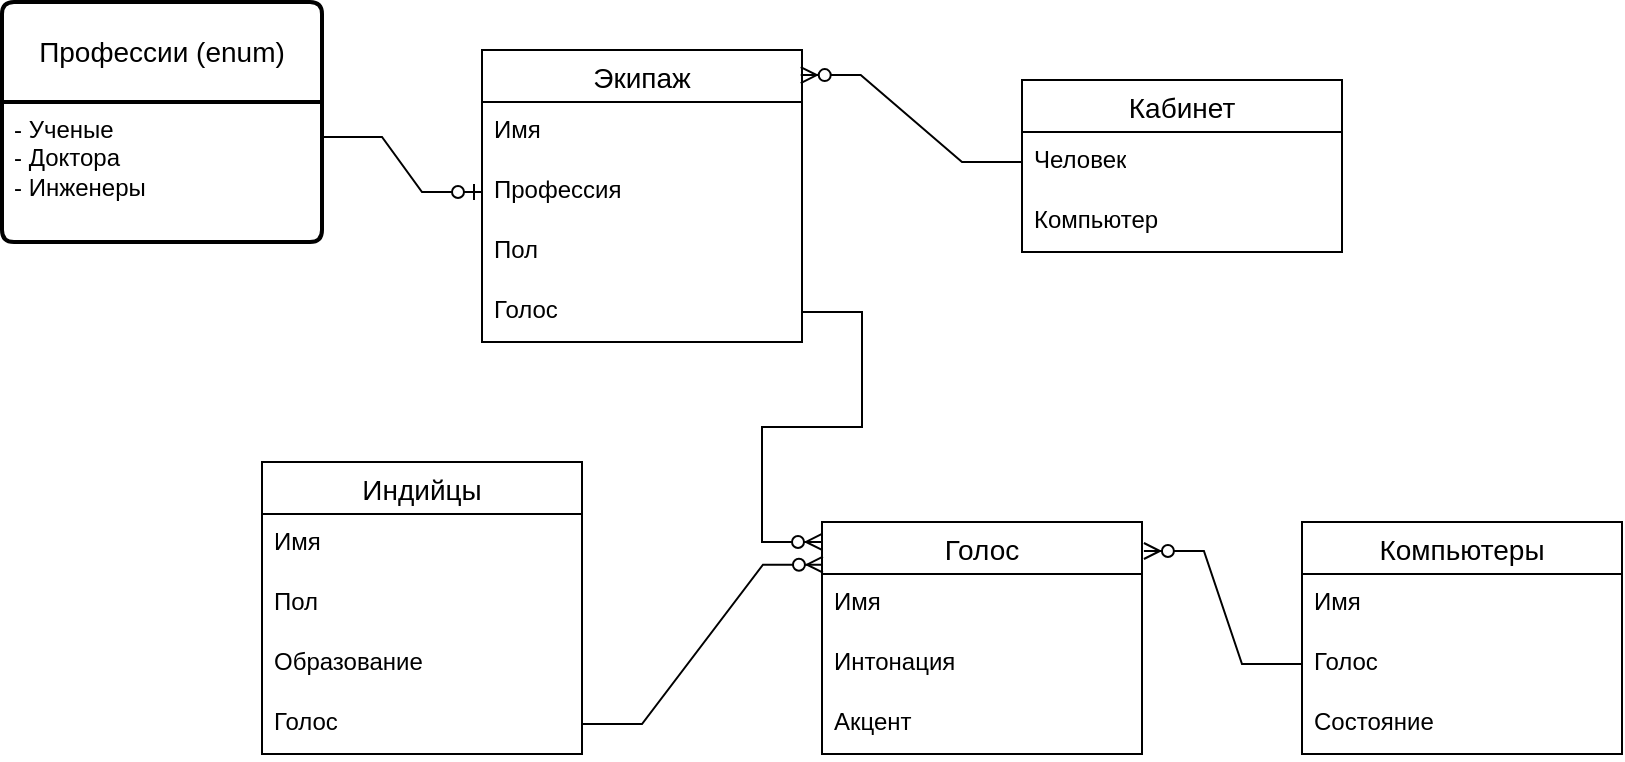 <mxfile version="24.0.7" type="github">
  <diagram name="Страница — 1" id="2O8APV1M-SB8_SZYfn7B">
    <mxGraphModel dx="954" dy="606" grid="1" gridSize="10" guides="1" tooltips="1" connect="1" arrows="1" fold="1" page="1" pageScale="1" pageWidth="827" pageHeight="1169" math="0" shadow="0">
      <root>
        <mxCell id="0" />
        <mxCell id="1" parent="0" />
        <mxCell id="cdHEONepiKuQJV_7Y66n-24" value="Экипаж" style="swimlane;fontStyle=0;childLayout=stackLayout;horizontal=1;startSize=26;horizontalStack=0;resizeParent=1;resizeParentMax=0;resizeLast=0;collapsible=1;marginBottom=0;align=center;fontSize=14;" parent="1" vertex="1">
          <mxGeometry x="290" y="184" width="160" height="146" as="geometry" />
        </mxCell>
        <mxCell id="cdHEONepiKuQJV_7Y66n-45" value="Имя" style="text;strokeColor=none;fillColor=none;spacingLeft=4;spacingRight=4;overflow=hidden;rotatable=0;points=[[0,0.5],[1,0.5]];portConstraint=eastwest;fontSize=12;whiteSpace=wrap;html=1;" parent="cdHEONepiKuQJV_7Y66n-24" vertex="1">
          <mxGeometry y="26" width="160" height="30" as="geometry" />
        </mxCell>
        <mxCell id="cdHEONepiKuQJV_7Y66n-25" value="Профессия" style="text;strokeColor=none;fillColor=none;spacingLeft=4;spacingRight=4;overflow=hidden;rotatable=0;points=[[0,0.5],[1,0.5]];portConstraint=eastwest;fontSize=12;whiteSpace=wrap;html=1;" parent="cdHEONepiKuQJV_7Y66n-24" vertex="1">
          <mxGeometry y="56" width="160" height="30" as="geometry" />
        </mxCell>
        <mxCell id="cdHEONepiKuQJV_7Y66n-27" value="Пол" style="text;strokeColor=none;fillColor=none;spacingLeft=4;spacingRight=4;overflow=hidden;rotatable=0;points=[[0,0.5],[1,0.5]];portConstraint=eastwest;fontSize=12;whiteSpace=wrap;html=1;" parent="cdHEONepiKuQJV_7Y66n-24" vertex="1">
          <mxGeometry y="86" width="160" height="30" as="geometry" />
        </mxCell>
        <mxCell id="cdHEONepiKuQJV_7Y66n-46" value="Голос" style="text;strokeColor=none;fillColor=none;spacingLeft=4;spacingRight=4;overflow=hidden;rotatable=0;points=[[0,0.5],[1,0.5]];portConstraint=eastwest;fontSize=12;whiteSpace=wrap;html=1;" parent="cdHEONepiKuQJV_7Y66n-24" vertex="1">
          <mxGeometry y="116" width="160" height="30" as="geometry" />
        </mxCell>
        <mxCell id="cdHEONepiKuQJV_7Y66n-29" value="Компьютеры" style="swimlane;fontStyle=0;childLayout=stackLayout;horizontal=1;startSize=26;horizontalStack=0;resizeParent=1;resizeParentMax=0;resizeLast=0;collapsible=1;marginBottom=0;align=center;fontSize=14;" parent="1" vertex="1">
          <mxGeometry x="700" y="420" width="160" height="116" as="geometry" />
        </mxCell>
        <mxCell id="cdHEONepiKuQJV_7Y66n-30" value="Имя" style="text;strokeColor=none;fillColor=none;spacingLeft=4;spacingRight=4;overflow=hidden;rotatable=0;points=[[0,0.5],[1,0.5]];portConstraint=eastwest;fontSize=12;whiteSpace=wrap;html=1;" parent="cdHEONepiKuQJV_7Y66n-29" vertex="1">
          <mxGeometry y="26" width="160" height="30" as="geometry" />
        </mxCell>
        <mxCell id="cdHEONepiKuQJV_7Y66n-48" value="Голос" style="text;strokeColor=none;fillColor=none;spacingLeft=4;spacingRight=4;overflow=hidden;rotatable=0;points=[[0,0.5],[1,0.5]];portConstraint=eastwest;fontSize=12;whiteSpace=wrap;html=1;" parent="cdHEONepiKuQJV_7Y66n-29" vertex="1">
          <mxGeometry y="56" width="160" height="30" as="geometry" />
        </mxCell>
        <mxCell id="cdHEONepiKuQJV_7Y66n-76" value="Состояние" style="text;strokeColor=none;fillColor=none;spacingLeft=4;spacingRight=4;overflow=hidden;rotatable=0;points=[[0,0.5],[1,0.5]];portConstraint=eastwest;fontSize=12;whiteSpace=wrap;html=1;" parent="cdHEONepiKuQJV_7Y66n-29" vertex="1">
          <mxGeometry y="86" width="160" height="30" as="geometry" />
        </mxCell>
        <mxCell id="cdHEONepiKuQJV_7Y66n-33" value="Голос" style="swimlane;fontStyle=0;childLayout=stackLayout;horizontal=1;startSize=26;horizontalStack=0;resizeParent=1;resizeParentMax=0;resizeLast=0;collapsible=1;marginBottom=0;align=center;fontSize=14;" parent="1" vertex="1">
          <mxGeometry x="460" y="420" width="160" height="116" as="geometry" />
        </mxCell>
        <mxCell id="cdHEONepiKuQJV_7Y66n-34" value="Имя" style="text;strokeColor=none;fillColor=none;spacingLeft=4;spacingRight=4;overflow=hidden;rotatable=0;points=[[0,0.5],[1,0.5]];portConstraint=eastwest;fontSize=12;whiteSpace=wrap;html=1;" parent="cdHEONepiKuQJV_7Y66n-33" vertex="1">
          <mxGeometry y="26" width="160" height="30" as="geometry" />
        </mxCell>
        <mxCell id="G3LbBPNWHZHcYsnpUkoZ-2" value="Интонация" style="text;strokeColor=none;fillColor=none;spacingLeft=4;spacingRight=4;overflow=hidden;rotatable=0;points=[[0,0.5],[1,0.5]];portConstraint=eastwest;fontSize=12;whiteSpace=wrap;html=1;" vertex="1" parent="cdHEONepiKuQJV_7Y66n-33">
          <mxGeometry y="56" width="160" height="30" as="geometry" />
        </mxCell>
        <mxCell id="cdHEONepiKuQJV_7Y66n-35" value="Акцент" style="text;strokeColor=none;fillColor=none;spacingLeft=4;spacingRight=4;overflow=hidden;rotatable=0;points=[[0,0.5],[1,0.5]];portConstraint=eastwest;fontSize=12;whiteSpace=wrap;html=1;" parent="cdHEONepiKuQJV_7Y66n-33" vertex="1">
          <mxGeometry y="86" width="160" height="30" as="geometry" />
        </mxCell>
        <mxCell id="cdHEONepiKuQJV_7Y66n-39" value="Индийцы" style="swimlane;fontStyle=0;childLayout=stackLayout;horizontal=1;startSize=26;horizontalStack=0;resizeParent=1;resizeParentMax=0;resizeLast=0;collapsible=1;marginBottom=0;align=center;fontSize=14;" parent="1" vertex="1">
          <mxGeometry x="180" y="390" width="160" height="146" as="geometry" />
        </mxCell>
        <mxCell id="cdHEONepiKuQJV_7Y66n-75" value="Имя" style="text;strokeColor=none;fillColor=none;spacingLeft=4;spacingRight=4;overflow=hidden;rotatable=0;points=[[0,0.5],[1,0.5]];portConstraint=eastwest;fontSize=12;whiteSpace=wrap;html=1;" parent="cdHEONepiKuQJV_7Y66n-39" vertex="1">
          <mxGeometry y="26" width="160" height="30" as="geometry" />
        </mxCell>
        <mxCell id="cdHEONepiKuQJV_7Y66n-74" value="Пол" style="text;strokeColor=none;fillColor=none;spacingLeft=4;spacingRight=4;overflow=hidden;rotatable=0;points=[[0,0.5],[1,0.5]];portConstraint=eastwest;fontSize=12;whiteSpace=wrap;html=1;" parent="cdHEONepiKuQJV_7Y66n-39" vertex="1">
          <mxGeometry y="56" width="160" height="30" as="geometry" />
        </mxCell>
        <mxCell id="cdHEONepiKuQJV_7Y66n-40" value="Образование" style="text;strokeColor=none;fillColor=none;spacingLeft=4;spacingRight=4;overflow=hidden;rotatable=0;points=[[0,0.5],[1,0.5]];portConstraint=eastwest;fontSize=12;whiteSpace=wrap;html=1;" parent="cdHEONepiKuQJV_7Y66n-39" vertex="1">
          <mxGeometry y="86" width="160" height="30" as="geometry" />
        </mxCell>
        <mxCell id="cdHEONepiKuQJV_7Y66n-63" value="Голос" style="text;strokeColor=none;fillColor=none;spacingLeft=4;spacingRight=4;overflow=hidden;rotatable=0;points=[[0,0.5],[1,0.5]];portConstraint=eastwest;fontSize=12;whiteSpace=wrap;html=1;" parent="cdHEONepiKuQJV_7Y66n-39" vertex="1">
          <mxGeometry y="116" width="160" height="30" as="geometry" />
        </mxCell>
        <mxCell id="cdHEONepiKuQJV_7Y66n-59" value="" style="edgeStyle=entityRelationEdgeStyle;fontSize=12;html=1;endArrow=ERzeroToMany;endFill=1;rounded=0;exitX=1;exitY=0.5;exitDx=0;exitDy=0;entryX=0;entryY=0.086;entryDx=0;entryDy=0;entryPerimeter=0;" parent="1" source="cdHEONepiKuQJV_7Y66n-46" target="cdHEONepiKuQJV_7Y66n-33" edge="1">
          <mxGeometry width="100" height="100" relative="1" as="geometry">
            <mxPoint x="460" y="290.5" as="sourcePoint" />
            <mxPoint x="450" y="450" as="targetPoint" />
            <Array as="points">
              <mxPoint x="420" y="390" />
            </Array>
          </mxGeometry>
        </mxCell>
        <mxCell id="cdHEONepiKuQJV_7Y66n-60" value="Профессии (enum)" style="swimlane;childLayout=stackLayout;horizontal=1;startSize=50;horizontalStack=0;rounded=1;fontSize=14;fontStyle=0;strokeWidth=2;resizeParent=0;resizeLast=1;shadow=0;dashed=0;align=center;arcSize=4;whiteSpace=wrap;html=1;" parent="1" vertex="1">
          <mxGeometry x="50" y="160" width="160" height="120" as="geometry" />
        </mxCell>
        <mxCell id="cdHEONepiKuQJV_7Y66n-61" value="- Ученые&lt;br&gt;- Доктора&lt;br&gt;- Инженеры&amp;nbsp;" style="align=left;strokeColor=none;fillColor=none;spacingLeft=4;fontSize=12;verticalAlign=top;resizable=0;rotatable=0;part=1;html=1;" parent="cdHEONepiKuQJV_7Y66n-60" vertex="1">
          <mxGeometry y="50" width="160" height="70" as="geometry" />
        </mxCell>
        <mxCell id="cdHEONepiKuQJV_7Y66n-62" value="" style="edgeStyle=entityRelationEdgeStyle;fontSize=12;html=1;endArrow=ERzeroToOne;endFill=1;rounded=0;entryX=0;entryY=0.5;entryDx=0;entryDy=0;exitX=1;exitY=0.25;exitDx=0;exitDy=0;" parent="1" source="cdHEONepiKuQJV_7Y66n-61" target="cdHEONepiKuQJV_7Y66n-25" edge="1">
          <mxGeometry width="100" height="100" relative="1" as="geometry">
            <mxPoint x="190" y="310" as="sourcePoint" />
            <mxPoint x="290" y="210" as="targetPoint" />
          </mxGeometry>
        </mxCell>
        <mxCell id="cdHEONepiKuQJV_7Y66n-64" value="" style="edgeStyle=entityRelationEdgeStyle;fontSize=12;html=1;endArrow=ERzeroToMany;endFill=1;rounded=0;exitX=1;exitY=0.5;exitDx=0;exitDy=0;entryX=0.003;entryY=0.184;entryDx=0;entryDy=0;entryPerimeter=0;" parent="1" source="cdHEONepiKuQJV_7Y66n-63" target="cdHEONepiKuQJV_7Y66n-33" edge="1">
          <mxGeometry width="100" height="100" relative="1" as="geometry">
            <mxPoint x="360" y="516.9" as="sourcePoint" />
            <mxPoint x="460.0" y="469.106" as="targetPoint" />
            <Array as="points">
              <mxPoint x="320.52" y="435.85" />
            </Array>
          </mxGeometry>
        </mxCell>
        <mxCell id="cdHEONepiKuQJV_7Y66n-77" value="Кабинет" style="swimlane;fontStyle=0;childLayout=stackLayout;horizontal=1;startSize=26;horizontalStack=0;resizeParent=1;resizeParentMax=0;resizeLast=0;collapsible=1;marginBottom=0;align=center;fontSize=14;" parent="1" vertex="1">
          <mxGeometry x="560" y="199" width="160" height="86" as="geometry" />
        </mxCell>
        <mxCell id="cdHEONepiKuQJV_7Y66n-78" value="Человек" style="text;strokeColor=none;fillColor=none;spacingLeft=4;spacingRight=4;overflow=hidden;rotatable=0;points=[[0,0.5],[1,0.5]];portConstraint=eastwest;fontSize=12;whiteSpace=wrap;html=1;" parent="cdHEONepiKuQJV_7Y66n-77" vertex="1">
          <mxGeometry y="26" width="160" height="30" as="geometry" />
        </mxCell>
        <mxCell id="cdHEONepiKuQJV_7Y66n-79" value="Компьютер" style="text;strokeColor=none;fillColor=none;spacingLeft=4;spacingRight=4;overflow=hidden;rotatable=0;points=[[0,0.5],[1,0.5]];portConstraint=eastwest;fontSize=12;whiteSpace=wrap;html=1;" parent="cdHEONepiKuQJV_7Y66n-77" vertex="1">
          <mxGeometry y="56" width="160" height="30" as="geometry" />
        </mxCell>
        <mxCell id="cdHEONepiKuQJV_7Y66n-81" value="" style="edgeStyle=entityRelationEdgeStyle;fontSize=12;html=1;endArrow=ERzeroToMany;endFill=1;rounded=0;entryX=0.996;entryY=0.086;entryDx=0;entryDy=0;entryPerimeter=0;exitX=0;exitY=0.5;exitDx=0;exitDy=0;" parent="1" source="cdHEONepiKuQJV_7Y66n-78" target="cdHEONepiKuQJV_7Y66n-24" edge="1">
          <mxGeometry width="100" height="100" relative="1" as="geometry">
            <mxPoint x="500" y="260" as="sourcePoint" />
            <mxPoint x="600" y="160" as="targetPoint" />
          </mxGeometry>
        </mxCell>
        <mxCell id="G3LbBPNWHZHcYsnpUkoZ-3" value="" style="edgeStyle=entityRelationEdgeStyle;fontSize=12;html=1;endArrow=ERzeroToMany;endFill=1;rounded=0;exitX=0;exitY=0.5;exitDx=0;exitDy=0;entryX=1.006;entryY=0.125;entryDx=0;entryDy=0;entryPerimeter=0;" edge="1" parent="1" source="cdHEONepiKuQJV_7Y66n-48" target="cdHEONepiKuQJV_7Y66n-33">
          <mxGeometry width="100" height="100" relative="1" as="geometry">
            <mxPoint x="590" y="660" as="sourcePoint" />
            <mxPoint x="690" y="560" as="targetPoint" />
          </mxGeometry>
        </mxCell>
      </root>
    </mxGraphModel>
  </diagram>
</mxfile>
